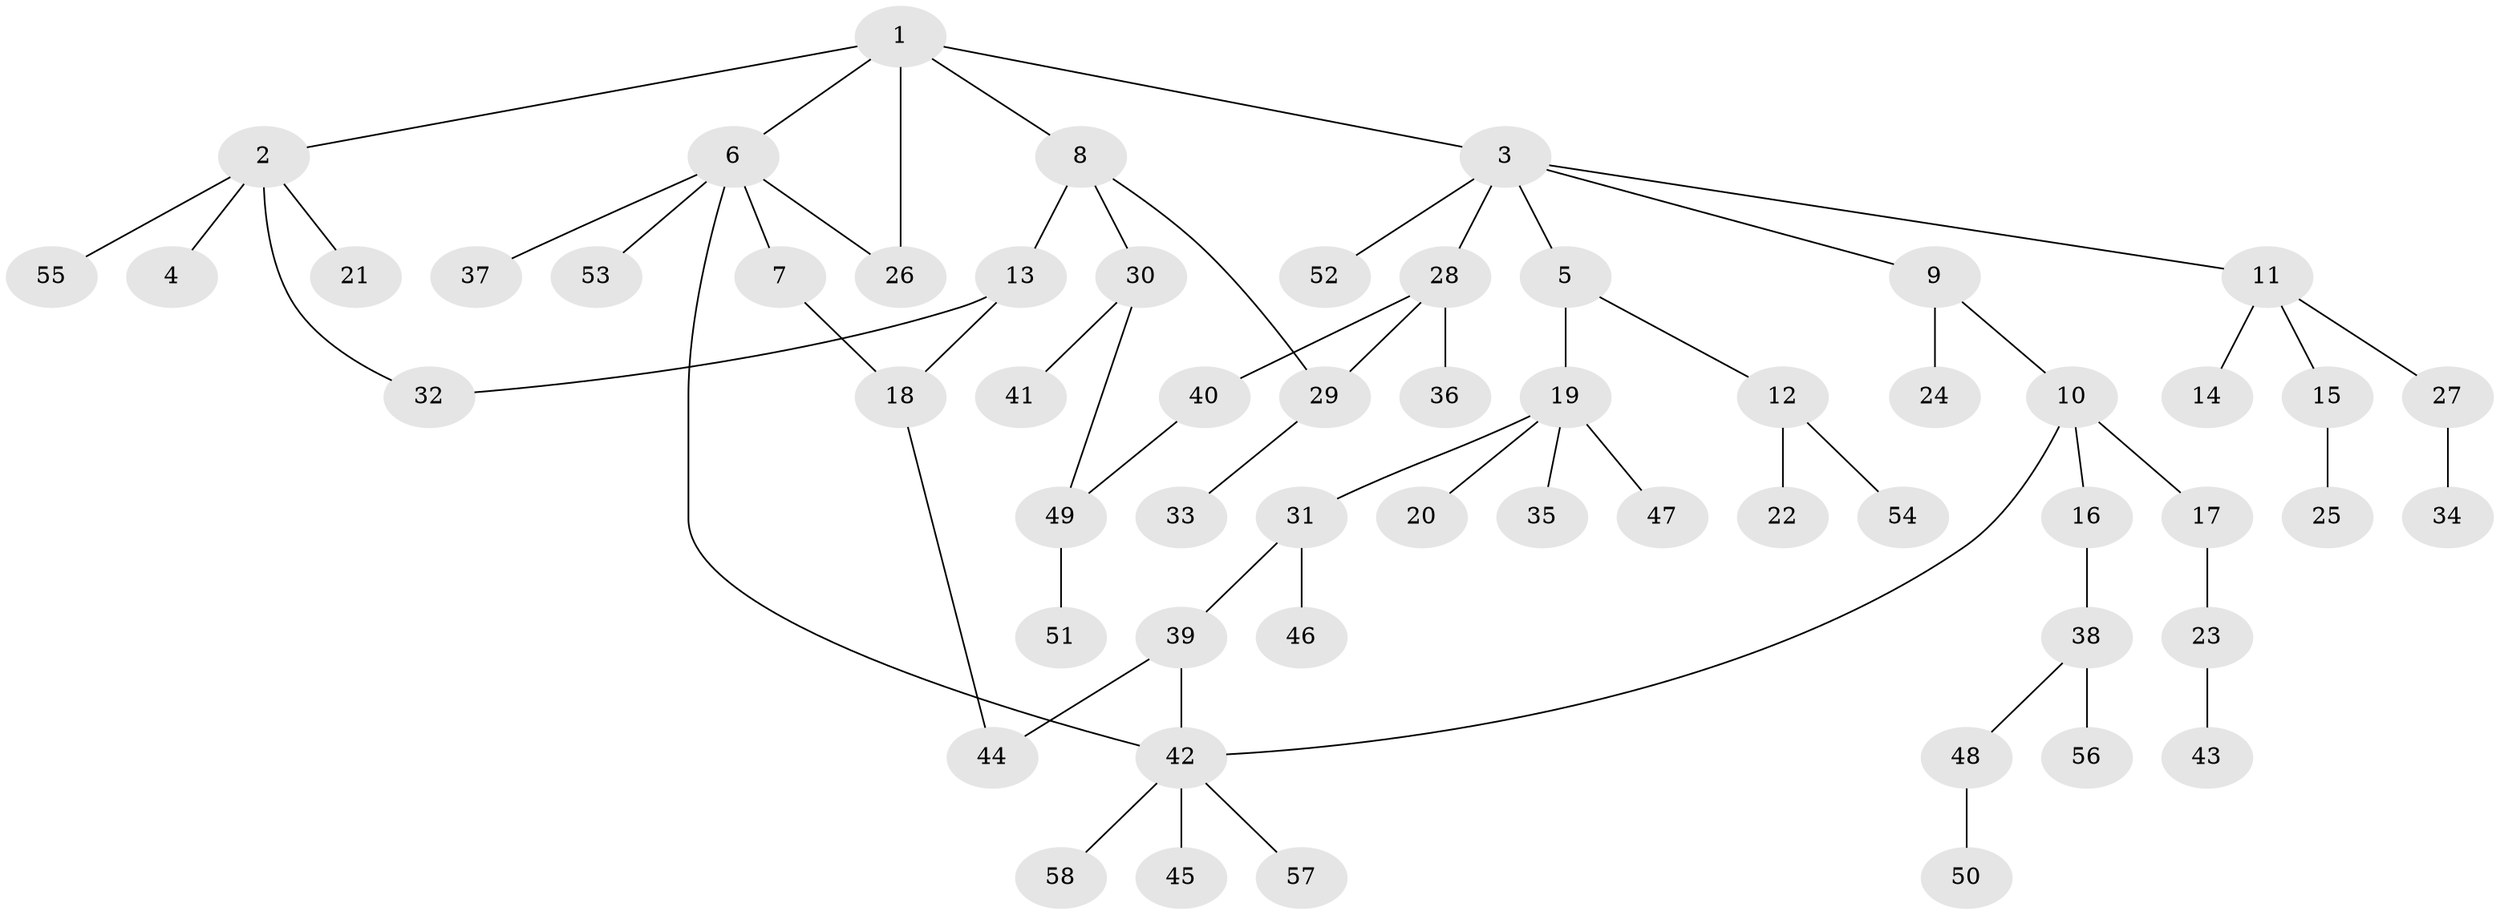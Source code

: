 // coarse degree distribution, {9: 0.02564102564102564, 5: 0.1282051282051282, 1: 0.48717948717948717, 6: 0.02564102564102564, 3: 0.1282051282051282, 2: 0.1794871794871795, 4: 0.02564102564102564}
// Generated by graph-tools (version 1.1) at 2025/41/03/06/25 10:41:30]
// undirected, 58 vertices, 65 edges
graph export_dot {
graph [start="1"]
  node [color=gray90,style=filled];
  1;
  2;
  3;
  4;
  5;
  6;
  7;
  8;
  9;
  10;
  11;
  12;
  13;
  14;
  15;
  16;
  17;
  18;
  19;
  20;
  21;
  22;
  23;
  24;
  25;
  26;
  27;
  28;
  29;
  30;
  31;
  32;
  33;
  34;
  35;
  36;
  37;
  38;
  39;
  40;
  41;
  42;
  43;
  44;
  45;
  46;
  47;
  48;
  49;
  50;
  51;
  52;
  53;
  54;
  55;
  56;
  57;
  58;
  1 -- 2;
  1 -- 3;
  1 -- 6;
  1 -- 8;
  1 -- 26;
  2 -- 4;
  2 -- 21;
  2 -- 32;
  2 -- 55;
  3 -- 5;
  3 -- 9;
  3 -- 11;
  3 -- 28;
  3 -- 52;
  5 -- 12;
  5 -- 19;
  6 -- 7;
  6 -- 37;
  6 -- 42;
  6 -- 53;
  6 -- 26;
  7 -- 18;
  8 -- 13;
  8 -- 30;
  8 -- 29;
  9 -- 10;
  9 -- 24;
  10 -- 16;
  10 -- 17;
  10 -- 42;
  11 -- 14;
  11 -- 15;
  11 -- 27;
  12 -- 22;
  12 -- 54;
  13 -- 18;
  13 -- 32;
  15 -- 25;
  16 -- 38;
  17 -- 23;
  18 -- 44;
  19 -- 20;
  19 -- 31;
  19 -- 35;
  19 -- 47;
  23 -- 43;
  27 -- 34;
  28 -- 29;
  28 -- 36;
  28 -- 40;
  29 -- 33;
  30 -- 41;
  30 -- 49;
  31 -- 39;
  31 -- 46;
  38 -- 48;
  38 -- 56;
  39 -- 44;
  39 -- 42;
  40 -- 49;
  42 -- 45;
  42 -- 57;
  42 -- 58;
  48 -- 50;
  49 -- 51;
}
